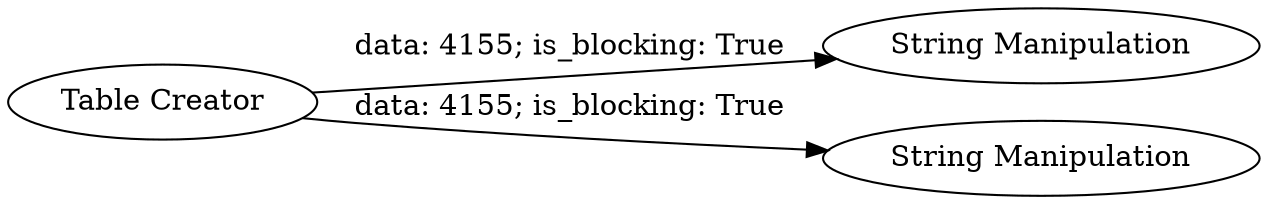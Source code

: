 digraph {
	"7811922684032634461_3" [label="String Manipulation"]
	"7811922684032634461_2" [label="String Manipulation"]
	"7811922684032634461_1" [label="Table Creator"]
	"7811922684032634461_1" -> "7811922684032634461_2" [label="data: 4155; is_blocking: True"]
	"7811922684032634461_1" -> "7811922684032634461_3" [label="data: 4155; is_blocking: True"]
	rankdir=LR
}
